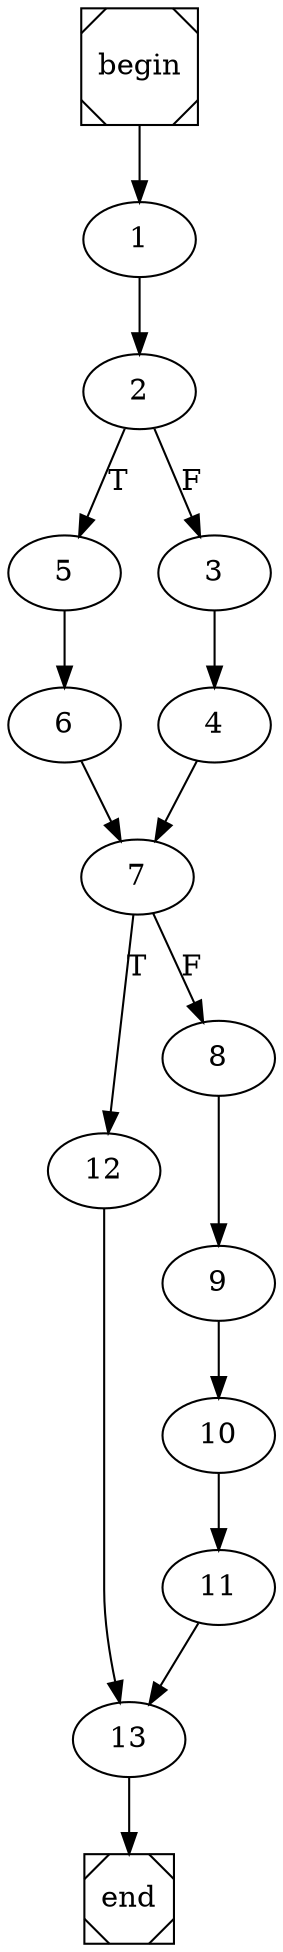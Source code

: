 digraph cfg {
	begin [shape=Msquare];
	end [shape=Msquare];
	begin -> 1;	1 -> 2;	2 -> 5[label=T];	2 -> 3[label=F];	3 -> 4;	4 -> 7;	5 -> 6;	6 -> 7;	7 -> 12[label=T];	7 -> 8[label=F];	8 -> 9;	9 -> 10;	10 -> 11;	11 -> 13;	12 -> 13;	13 -> end;}
